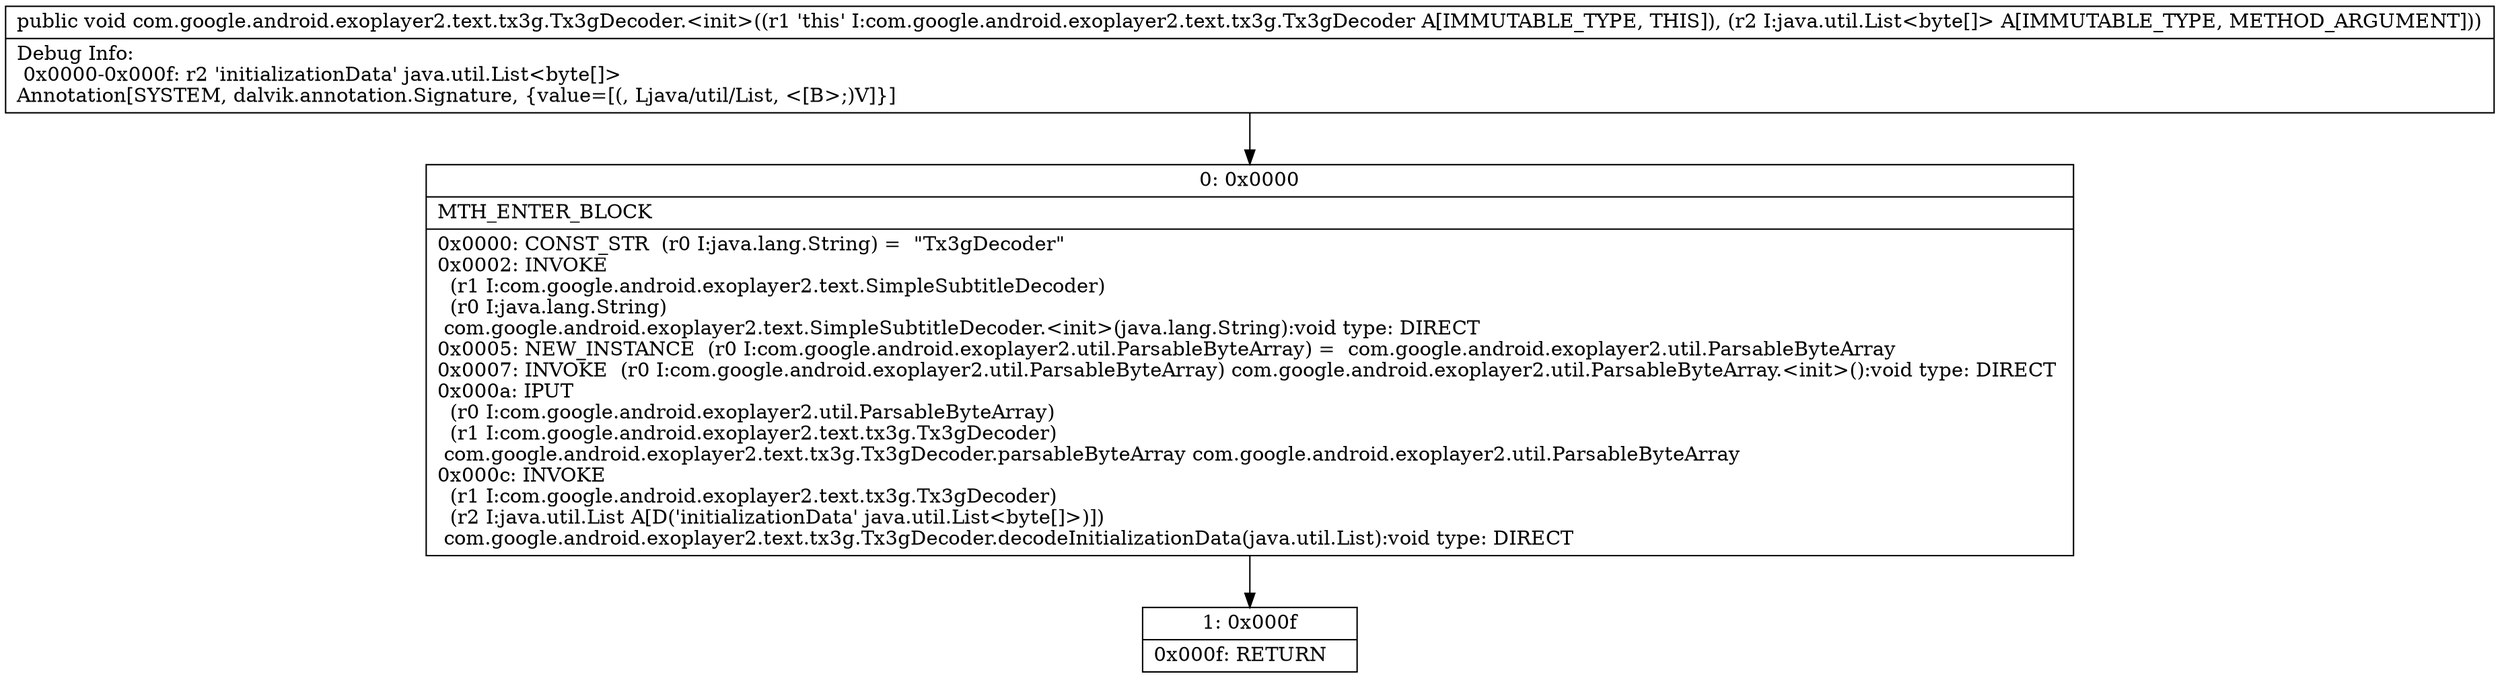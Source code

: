 digraph "CFG forcom.google.android.exoplayer2.text.tx3g.Tx3gDecoder.\<init\>(Ljava\/util\/List;)V" {
Node_0 [shape=record,label="{0\:\ 0x0000|MTH_ENTER_BLOCK\l|0x0000: CONST_STR  (r0 I:java.lang.String) =  \"Tx3gDecoder\" \l0x0002: INVOKE  \l  (r1 I:com.google.android.exoplayer2.text.SimpleSubtitleDecoder)\l  (r0 I:java.lang.String)\l com.google.android.exoplayer2.text.SimpleSubtitleDecoder.\<init\>(java.lang.String):void type: DIRECT \l0x0005: NEW_INSTANCE  (r0 I:com.google.android.exoplayer2.util.ParsableByteArray) =  com.google.android.exoplayer2.util.ParsableByteArray \l0x0007: INVOKE  (r0 I:com.google.android.exoplayer2.util.ParsableByteArray) com.google.android.exoplayer2.util.ParsableByteArray.\<init\>():void type: DIRECT \l0x000a: IPUT  \l  (r0 I:com.google.android.exoplayer2.util.ParsableByteArray)\l  (r1 I:com.google.android.exoplayer2.text.tx3g.Tx3gDecoder)\l com.google.android.exoplayer2.text.tx3g.Tx3gDecoder.parsableByteArray com.google.android.exoplayer2.util.ParsableByteArray \l0x000c: INVOKE  \l  (r1 I:com.google.android.exoplayer2.text.tx3g.Tx3gDecoder)\l  (r2 I:java.util.List A[D('initializationData' java.util.List\<byte[]\>)])\l com.google.android.exoplayer2.text.tx3g.Tx3gDecoder.decodeInitializationData(java.util.List):void type: DIRECT \l}"];
Node_1 [shape=record,label="{1\:\ 0x000f|0x000f: RETURN   \l}"];
MethodNode[shape=record,label="{public void com.google.android.exoplayer2.text.tx3g.Tx3gDecoder.\<init\>((r1 'this' I:com.google.android.exoplayer2.text.tx3g.Tx3gDecoder A[IMMUTABLE_TYPE, THIS]), (r2 I:java.util.List\<byte[]\> A[IMMUTABLE_TYPE, METHOD_ARGUMENT]))  | Debug Info:\l  0x0000\-0x000f: r2 'initializationData' java.util.List\<byte[]\>\lAnnotation[SYSTEM, dalvik.annotation.Signature, \{value=[(, Ljava\/util\/List, \<[B\>;)V]\}]\l}"];
MethodNode -> Node_0;
Node_0 -> Node_1;
}

